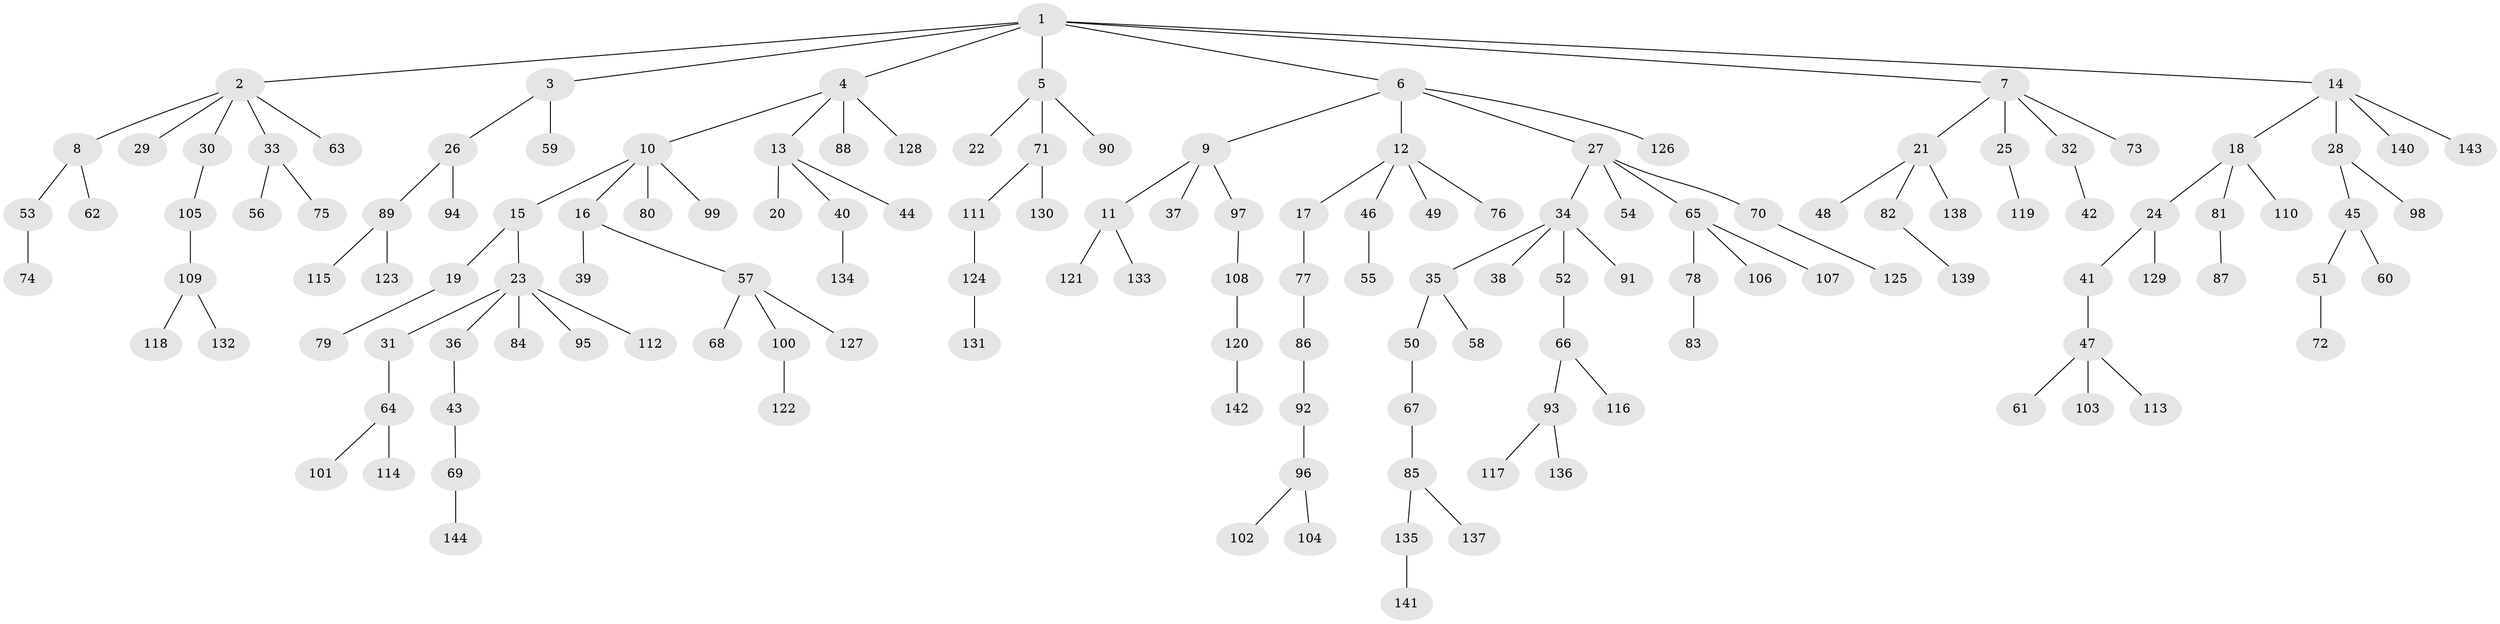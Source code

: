 // Generated by graph-tools (version 1.1) at 2025/26/03/09/25 03:26:30]
// undirected, 144 vertices, 143 edges
graph export_dot {
graph [start="1"]
  node [color=gray90,style=filled];
  1;
  2;
  3;
  4;
  5;
  6;
  7;
  8;
  9;
  10;
  11;
  12;
  13;
  14;
  15;
  16;
  17;
  18;
  19;
  20;
  21;
  22;
  23;
  24;
  25;
  26;
  27;
  28;
  29;
  30;
  31;
  32;
  33;
  34;
  35;
  36;
  37;
  38;
  39;
  40;
  41;
  42;
  43;
  44;
  45;
  46;
  47;
  48;
  49;
  50;
  51;
  52;
  53;
  54;
  55;
  56;
  57;
  58;
  59;
  60;
  61;
  62;
  63;
  64;
  65;
  66;
  67;
  68;
  69;
  70;
  71;
  72;
  73;
  74;
  75;
  76;
  77;
  78;
  79;
  80;
  81;
  82;
  83;
  84;
  85;
  86;
  87;
  88;
  89;
  90;
  91;
  92;
  93;
  94;
  95;
  96;
  97;
  98;
  99;
  100;
  101;
  102;
  103;
  104;
  105;
  106;
  107;
  108;
  109;
  110;
  111;
  112;
  113;
  114;
  115;
  116;
  117;
  118;
  119;
  120;
  121;
  122;
  123;
  124;
  125;
  126;
  127;
  128;
  129;
  130;
  131;
  132;
  133;
  134;
  135;
  136;
  137;
  138;
  139;
  140;
  141;
  142;
  143;
  144;
  1 -- 2;
  1 -- 3;
  1 -- 4;
  1 -- 5;
  1 -- 6;
  1 -- 7;
  1 -- 14;
  2 -- 8;
  2 -- 29;
  2 -- 30;
  2 -- 33;
  2 -- 63;
  3 -- 26;
  3 -- 59;
  4 -- 10;
  4 -- 13;
  4 -- 88;
  4 -- 128;
  5 -- 22;
  5 -- 71;
  5 -- 90;
  6 -- 9;
  6 -- 12;
  6 -- 27;
  6 -- 126;
  7 -- 21;
  7 -- 25;
  7 -- 32;
  7 -- 73;
  8 -- 53;
  8 -- 62;
  9 -- 11;
  9 -- 37;
  9 -- 97;
  10 -- 15;
  10 -- 16;
  10 -- 80;
  10 -- 99;
  11 -- 121;
  11 -- 133;
  12 -- 17;
  12 -- 46;
  12 -- 49;
  12 -- 76;
  13 -- 20;
  13 -- 40;
  13 -- 44;
  14 -- 18;
  14 -- 28;
  14 -- 140;
  14 -- 143;
  15 -- 19;
  15 -- 23;
  16 -- 39;
  16 -- 57;
  17 -- 77;
  18 -- 24;
  18 -- 81;
  18 -- 110;
  19 -- 79;
  21 -- 48;
  21 -- 82;
  21 -- 138;
  23 -- 31;
  23 -- 36;
  23 -- 84;
  23 -- 95;
  23 -- 112;
  24 -- 41;
  24 -- 129;
  25 -- 119;
  26 -- 89;
  26 -- 94;
  27 -- 34;
  27 -- 54;
  27 -- 65;
  27 -- 70;
  28 -- 45;
  28 -- 98;
  30 -- 105;
  31 -- 64;
  32 -- 42;
  33 -- 56;
  33 -- 75;
  34 -- 35;
  34 -- 38;
  34 -- 52;
  34 -- 91;
  35 -- 50;
  35 -- 58;
  36 -- 43;
  40 -- 134;
  41 -- 47;
  43 -- 69;
  45 -- 51;
  45 -- 60;
  46 -- 55;
  47 -- 61;
  47 -- 103;
  47 -- 113;
  50 -- 67;
  51 -- 72;
  52 -- 66;
  53 -- 74;
  57 -- 68;
  57 -- 100;
  57 -- 127;
  64 -- 101;
  64 -- 114;
  65 -- 78;
  65 -- 106;
  65 -- 107;
  66 -- 93;
  66 -- 116;
  67 -- 85;
  69 -- 144;
  70 -- 125;
  71 -- 111;
  71 -- 130;
  77 -- 86;
  78 -- 83;
  81 -- 87;
  82 -- 139;
  85 -- 135;
  85 -- 137;
  86 -- 92;
  89 -- 115;
  89 -- 123;
  92 -- 96;
  93 -- 117;
  93 -- 136;
  96 -- 102;
  96 -- 104;
  97 -- 108;
  100 -- 122;
  105 -- 109;
  108 -- 120;
  109 -- 118;
  109 -- 132;
  111 -- 124;
  120 -- 142;
  124 -- 131;
  135 -- 141;
}
